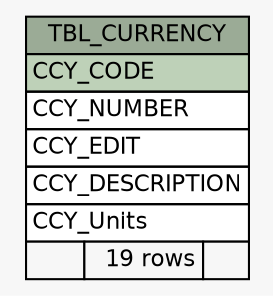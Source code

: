// dot 2.38.0 on Windows 10 10.0
// SchemaSpy rev 590
digraph "TBL_CURRENCY" {
  graph [
    rankdir="RL"
    bgcolor="#f7f7f7"
    nodesep="0.18"
    ranksep="0.46"
    fontname="Helvetica"
    fontsize="11"
  ];
  node [
    fontname="Helvetica"
    fontsize="11"
    shape="plaintext"
  ];
  edge [
    arrowsize="0.8"
  ];
  "TBL_CURRENCY" [
    label=<
    <TABLE BORDER="0" CELLBORDER="1" CELLSPACING="0" BGCOLOR="#ffffff">
      <TR><TD COLSPAN="3" BGCOLOR="#9bab96" ALIGN="CENTER">TBL_CURRENCY</TD></TR>
      <TR><TD PORT="CCY_CODE" COLSPAN="3" BGCOLOR="#bed1b8" ALIGN="LEFT">CCY_CODE</TD></TR>
      <TR><TD PORT="CCY_NUMBER" COLSPAN="3" ALIGN="LEFT">CCY_NUMBER</TD></TR>
      <TR><TD PORT="CCY_EDIT" COLSPAN="3" ALIGN="LEFT">CCY_EDIT</TD></TR>
      <TR><TD PORT="CCY_DESCRIPTION" COLSPAN="3" ALIGN="LEFT">CCY_DESCRIPTION</TD></TR>
      <TR><TD PORT="CCY_Units" COLSPAN="3" ALIGN="LEFT">CCY_Units</TD></TR>
      <TR><TD ALIGN="LEFT" BGCOLOR="#f7f7f7">  </TD><TD ALIGN="RIGHT" BGCOLOR="#f7f7f7">19 rows</TD><TD ALIGN="RIGHT" BGCOLOR="#f7f7f7">  </TD></TR>
    </TABLE>>
    URL="tables/TBL_CURRENCY.html"
    tooltip="TBL_CURRENCY"
  ];
}
